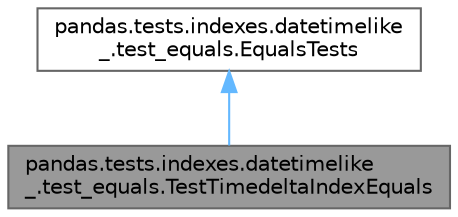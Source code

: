 digraph "pandas.tests.indexes.datetimelike_.test_equals.TestTimedeltaIndexEquals"
{
 // LATEX_PDF_SIZE
  bgcolor="transparent";
  edge [fontname=Helvetica,fontsize=10,labelfontname=Helvetica,labelfontsize=10];
  node [fontname=Helvetica,fontsize=10,shape=box,height=0.2,width=0.4];
  Node1 [id="Node000001",label="pandas.tests.indexes.datetimelike\l_.test_equals.TestTimedeltaIndexEquals",height=0.2,width=0.4,color="gray40", fillcolor="grey60", style="filled", fontcolor="black",tooltip=" "];
  Node2 -> Node1 [id="edge2_Node000001_Node000002",dir="back",color="steelblue1",style="solid",tooltip=" "];
  Node2 [id="Node000002",label="pandas.tests.indexes.datetimelike\l_.test_equals.EqualsTests",height=0.2,width=0.4,color="gray40", fillcolor="white", style="filled",URL="$classpandas_1_1tests_1_1indexes_1_1datetimelike___1_1test__equals_1_1EqualsTests.html",tooltip=" "];
}
